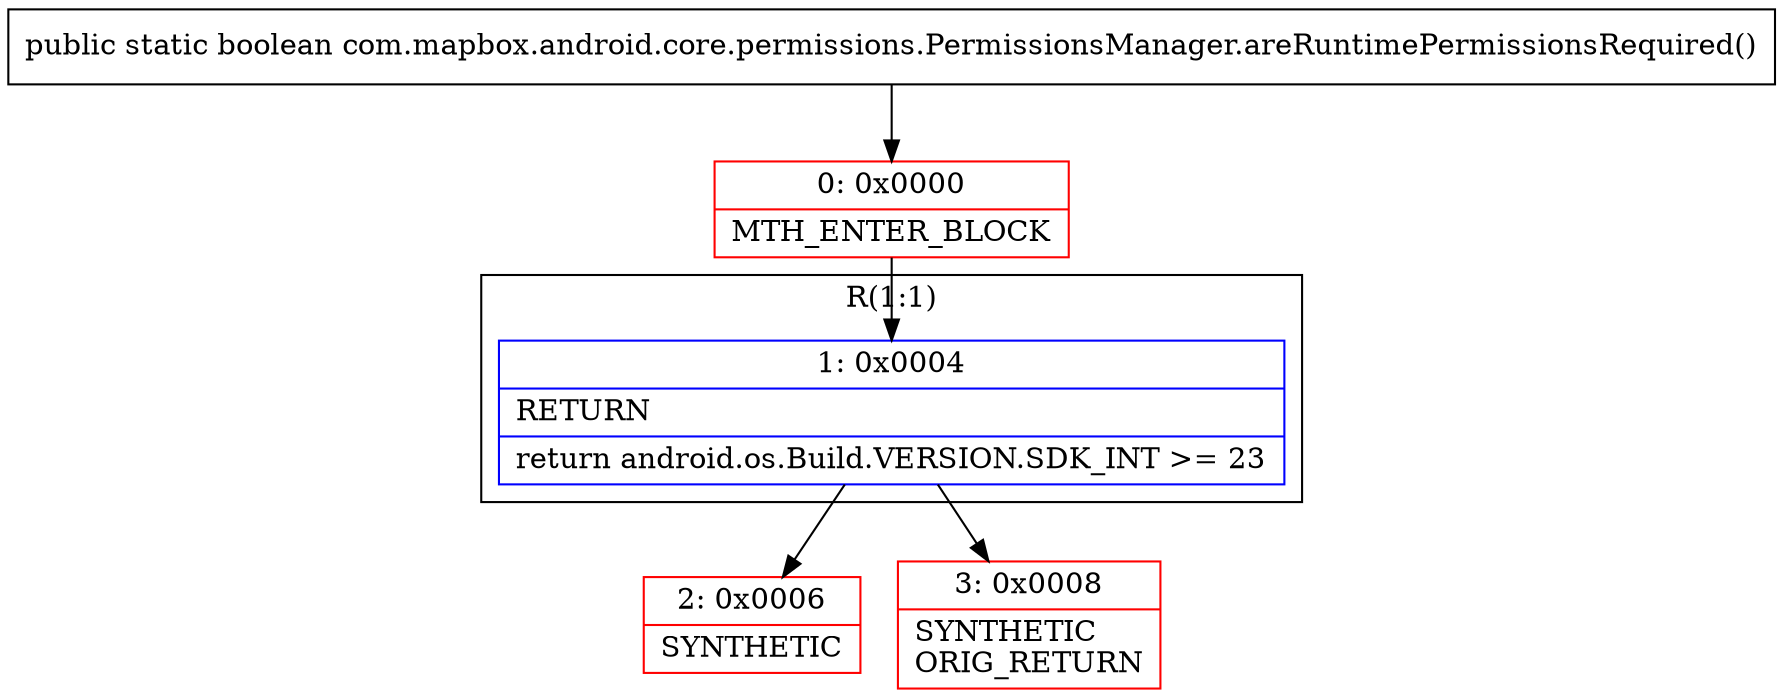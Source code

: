 digraph "CFG forcom.mapbox.android.core.permissions.PermissionsManager.areRuntimePermissionsRequired()Z" {
subgraph cluster_Region_1236956813 {
label = "R(1:1)";
node [shape=record,color=blue];
Node_1 [shape=record,label="{1\:\ 0x0004|RETURN\l|return android.os.Build.VERSION.SDK_INT \>= 23\l}"];
}
Node_0 [shape=record,color=red,label="{0\:\ 0x0000|MTH_ENTER_BLOCK\l}"];
Node_2 [shape=record,color=red,label="{2\:\ 0x0006|SYNTHETIC\l}"];
Node_3 [shape=record,color=red,label="{3\:\ 0x0008|SYNTHETIC\lORIG_RETURN\l}"];
MethodNode[shape=record,label="{public static boolean com.mapbox.android.core.permissions.PermissionsManager.areRuntimePermissionsRequired() }"];
MethodNode -> Node_0;
Node_1 -> Node_2;
Node_1 -> Node_3;
Node_0 -> Node_1;
}

